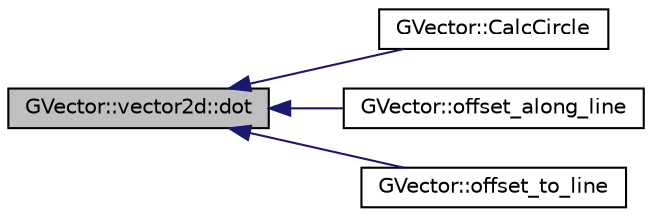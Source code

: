 digraph "GVector::vector2d::dot"
{
 // INTERACTIVE_SVG=YES
  edge [fontname="Helvetica",fontsize="10",labelfontname="Helvetica",labelfontsize="10"];
  node [fontname="Helvetica",fontsize="10",shape=record];
  rankdir="LR";
  Node1 [label="GVector::vector2d::dot",height=0.2,width=0.4,color="black", fillcolor="grey75", style="filled", fontcolor="black"];
  Node1 -> Node2 [dir="back",color="midnightblue",fontsize="10",style="solid",fontname="Helvetica"];
  Node2 [label="GVector::CalcCircle",height=0.2,width=0.4,color="black", fillcolor="white", style="filled",URL="$d5/da9/namespace_g_vector.html#a85b41c1f830b51e8f75d59d2c177dafb"];
  Node1 -> Node3 [dir="back",color="midnightblue",fontsize="10",style="solid",fontname="Helvetica"];
  Node3 [label="GVector::offset_along_line",height=0.2,width=0.4,color="black", fillcolor="white", style="filled",URL="$d5/da9/namespace_g_vector.html#a03b58e78176f5994dd493c94f22361cb"];
  Node1 -> Node4 [dir="back",color="midnightblue",fontsize="10",style="solid",fontname="Helvetica"];
  Node4 [label="GVector::offset_to_line",height=0.2,width=0.4,color="black", fillcolor="white", style="filled",URL="$d5/da9/namespace_g_vector.html#a5e31d50d3030509499e4cf2ed70863d5"];
}
